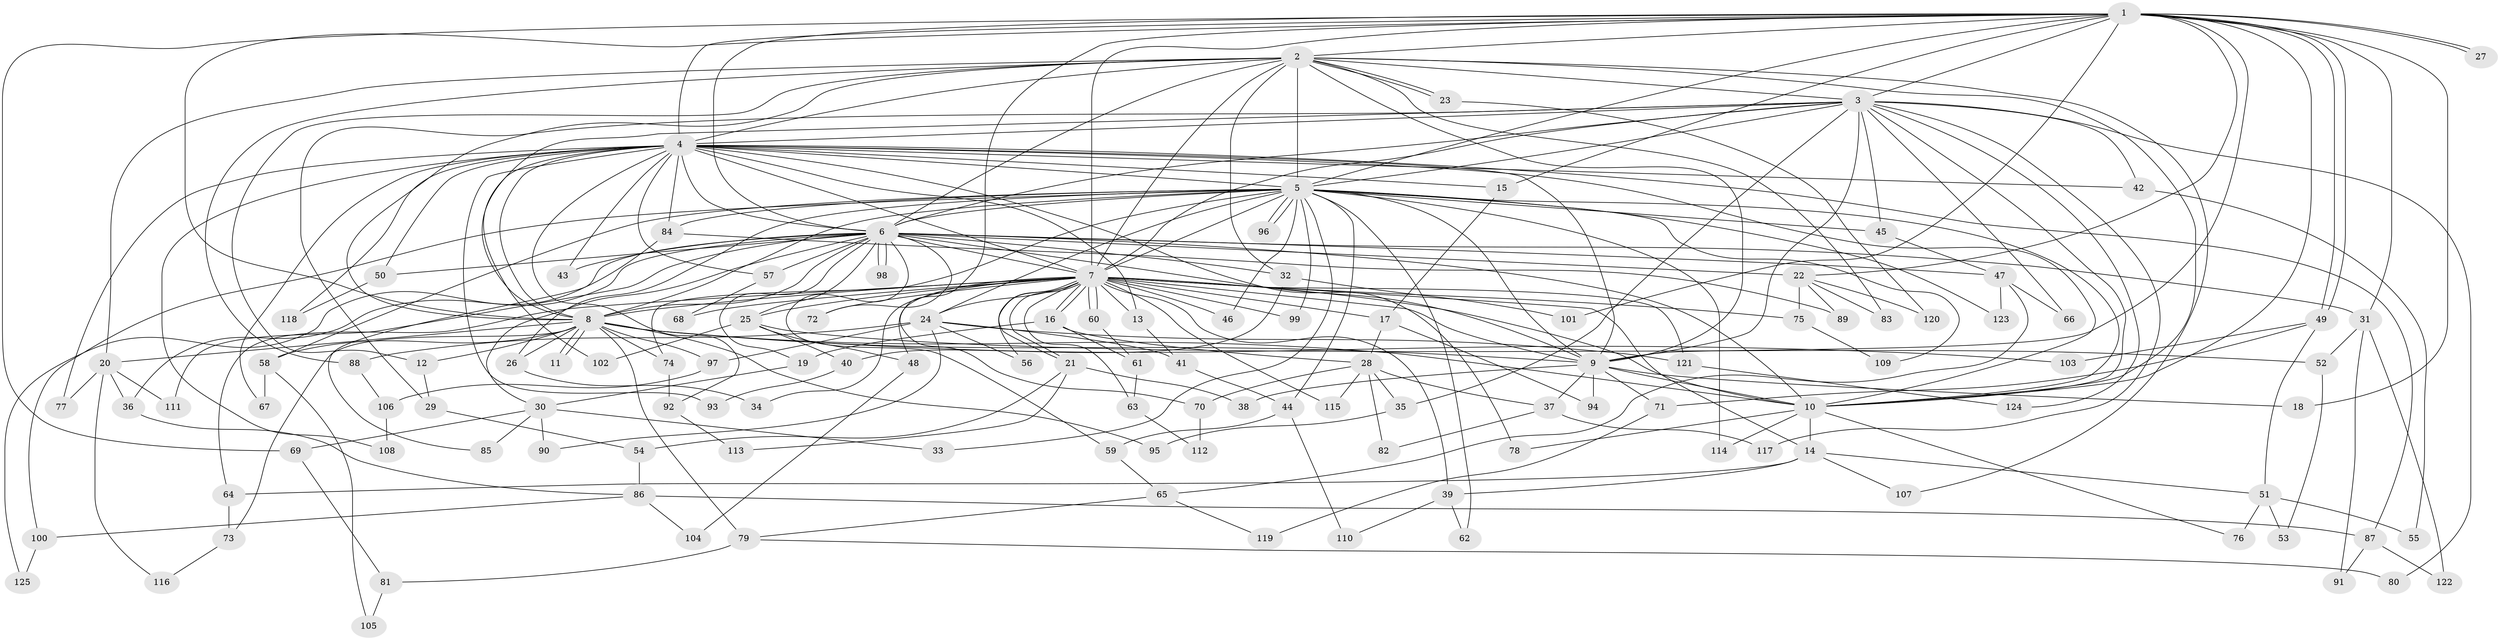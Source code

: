 // coarse degree distribution, {17: 0.022727272727272728, 16: 0.011363636363636364, 23: 0.011363636363636364, 20: 0.011363636363636364, 1: 0.045454545454545456, 3: 0.3068181818181818, 13: 0.011363636363636364, 4: 0.18181818181818182, 5: 0.045454545454545456, 6: 0.056818181818181816, 22: 0.011363636363636364, 2: 0.22727272727272727, 7: 0.022727272727272728, 28: 0.011363636363636364, 11: 0.011363636363636364, 24: 0.011363636363636364}
// Generated by graph-tools (version 1.1) at 2025/36/03/04/25 23:36:27]
// undirected, 125 vertices, 275 edges
graph export_dot {
  node [color=gray90,style=filled];
  1;
  2;
  3;
  4;
  5;
  6;
  7;
  8;
  9;
  10;
  11;
  12;
  13;
  14;
  15;
  16;
  17;
  18;
  19;
  20;
  21;
  22;
  23;
  24;
  25;
  26;
  27;
  28;
  29;
  30;
  31;
  32;
  33;
  34;
  35;
  36;
  37;
  38;
  39;
  40;
  41;
  42;
  43;
  44;
  45;
  46;
  47;
  48;
  49;
  50;
  51;
  52;
  53;
  54;
  55;
  56;
  57;
  58;
  59;
  60;
  61;
  62;
  63;
  64;
  65;
  66;
  67;
  68;
  69;
  70;
  71;
  72;
  73;
  74;
  75;
  76;
  77;
  78;
  79;
  80;
  81;
  82;
  83;
  84;
  85;
  86;
  87;
  88;
  89;
  90;
  91;
  92;
  93;
  94;
  95;
  96;
  97;
  98;
  99;
  100;
  101;
  102;
  103;
  104;
  105;
  106;
  107;
  108;
  109;
  110;
  111;
  112;
  113;
  114;
  115;
  116;
  117;
  118;
  119;
  120;
  121;
  122;
  123;
  124;
  125;
  1 -- 2;
  1 -- 3;
  1 -- 4;
  1 -- 5;
  1 -- 6;
  1 -- 7;
  1 -- 8;
  1 -- 9;
  1 -- 10;
  1 -- 15;
  1 -- 18;
  1 -- 22;
  1 -- 27;
  1 -- 27;
  1 -- 31;
  1 -- 49;
  1 -- 49;
  1 -- 69;
  1 -- 70;
  1 -- 101;
  2 -- 3;
  2 -- 4;
  2 -- 5;
  2 -- 6;
  2 -- 7;
  2 -- 8;
  2 -- 9;
  2 -- 10;
  2 -- 12;
  2 -- 20;
  2 -- 23;
  2 -- 23;
  2 -- 32;
  2 -- 83;
  2 -- 88;
  2 -- 107;
  3 -- 4;
  3 -- 5;
  3 -- 6;
  3 -- 7;
  3 -- 8;
  3 -- 9;
  3 -- 10;
  3 -- 29;
  3 -- 35;
  3 -- 42;
  3 -- 45;
  3 -- 66;
  3 -- 80;
  3 -- 117;
  3 -- 124;
  4 -- 5;
  4 -- 6;
  4 -- 7;
  4 -- 8;
  4 -- 9;
  4 -- 10;
  4 -- 13;
  4 -- 15;
  4 -- 42;
  4 -- 43;
  4 -- 50;
  4 -- 57;
  4 -- 67;
  4 -- 77;
  4 -- 78;
  4 -- 84;
  4 -- 87;
  4 -- 92;
  4 -- 93;
  4 -- 102;
  4 -- 108;
  4 -- 118;
  5 -- 6;
  5 -- 7;
  5 -- 8;
  5 -- 9;
  5 -- 10;
  5 -- 24;
  5 -- 26;
  5 -- 33;
  5 -- 44;
  5 -- 45;
  5 -- 46;
  5 -- 58;
  5 -- 62;
  5 -- 74;
  5 -- 84;
  5 -- 96;
  5 -- 96;
  5 -- 99;
  5 -- 100;
  5 -- 109;
  5 -- 114;
  5 -- 123;
  6 -- 7;
  6 -- 8;
  6 -- 9;
  6 -- 10;
  6 -- 19;
  6 -- 22;
  6 -- 25;
  6 -- 30;
  6 -- 31;
  6 -- 32;
  6 -- 36;
  6 -- 43;
  6 -- 47;
  6 -- 50;
  6 -- 57;
  6 -- 59;
  6 -- 72;
  6 -- 98;
  6 -- 98;
  6 -- 111;
  6 -- 125;
  7 -- 8;
  7 -- 9;
  7 -- 10;
  7 -- 13;
  7 -- 14;
  7 -- 16;
  7 -- 16;
  7 -- 17;
  7 -- 21;
  7 -- 21;
  7 -- 24;
  7 -- 25;
  7 -- 34;
  7 -- 39;
  7 -- 46;
  7 -- 48;
  7 -- 56;
  7 -- 60;
  7 -- 60;
  7 -- 63;
  7 -- 64;
  7 -- 68;
  7 -- 72;
  7 -- 75;
  7 -- 99;
  7 -- 115;
  7 -- 121;
  8 -- 9;
  8 -- 10;
  8 -- 11;
  8 -- 11;
  8 -- 12;
  8 -- 20;
  8 -- 26;
  8 -- 58;
  8 -- 73;
  8 -- 74;
  8 -- 79;
  8 -- 95;
  8 -- 97;
  8 -- 103;
  9 -- 10;
  9 -- 18;
  9 -- 37;
  9 -- 38;
  9 -- 71;
  9 -- 94;
  10 -- 14;
  10 -- 76;
  10 -- 78;
  10 -- 114;
  12 -- 29;
  13 -- 41;
  14 -- 39;
  14 -- 51;
  14 -- 64;
  14 -- 107;
  15 -- 17;
  16 -- 19;
  16 -- 28;
  16 -- 61;
  17 -- 28;
  17 -- 94;
  19 -- 30;
  20 -- 36;
  20 -- 77;
  20 -- 111;
  20 -- 116;
  21 -- 38;
  21 -- 54;
  21 -- 113;
  22 -- 75;
  22 -- 83;
  22 -- 89;
  22 -- 120;
  23 -- 120;
  24 -- 41;
  24 -- 56;
  24 -- 88;
  24 -- 90;
  24 -- 97;
  24 -- 121;
  25 -- 40;
  25 -- 48;
  25 -- 52;
  25 -- 102;
  26 -- 34;
  28 -- 35;
  28 -- 37;
  28 -- 70;
  28 -- 82;
  28 -- 115;
  29 -- 54;
  30 -- 33;
  30 -- 69;
  30 -- 85;
  30 -- 90;
  31 -- 52;
  31 -- 91;
  31 -- 122;
  32 -- 40;
  32 -- 101;
  35 -- 95;
  36 -- 86;
  37 -- 82;
  37 -- 117;
  39 -- 62;
  39 -- 110;
  40 -- 93;
  41 -- 44;
  42 -- 55;
  44 -- 59;
  44 -- 110;
  45 -- 47;
  47 -- 65;
  47 -- 66;
  47 -- 123;
  48 -- 104;
  49 -- 51;
  49 -- 71;
  49 -- 103;
  50 -- 118;
  51 -- 53;
  51 -- 55;
  51 -- 76;
  52 -- 53;
  54 -- 86;
  57 -- 68;
  58 -- 67;
  58 -- 105;
  59 -- 65;
  60 -- 61;
  61 -- 63;
  63 -- 112;
  64 -- 73;
  65 -- 79;
  65 -- 119;
  69 -- 81;
  70 -- 112;
  71 -- 119;
  73 -- 116;
  74 -- 92;
  75 -- 109;
  79 -- 80;
  79 -- 81;
  81 -- 105;
  84 -- 85;
  84 -- 89;
  86 -- 87;
  86 -- 100;
  86 -- 104;
  87 -- 91;
  87 -- 122;
  88 -- 106;
  92 -- 113;
  97 -- 106;
  100 -- 125;
  106 -- 108;
  121 -- 124;
}
